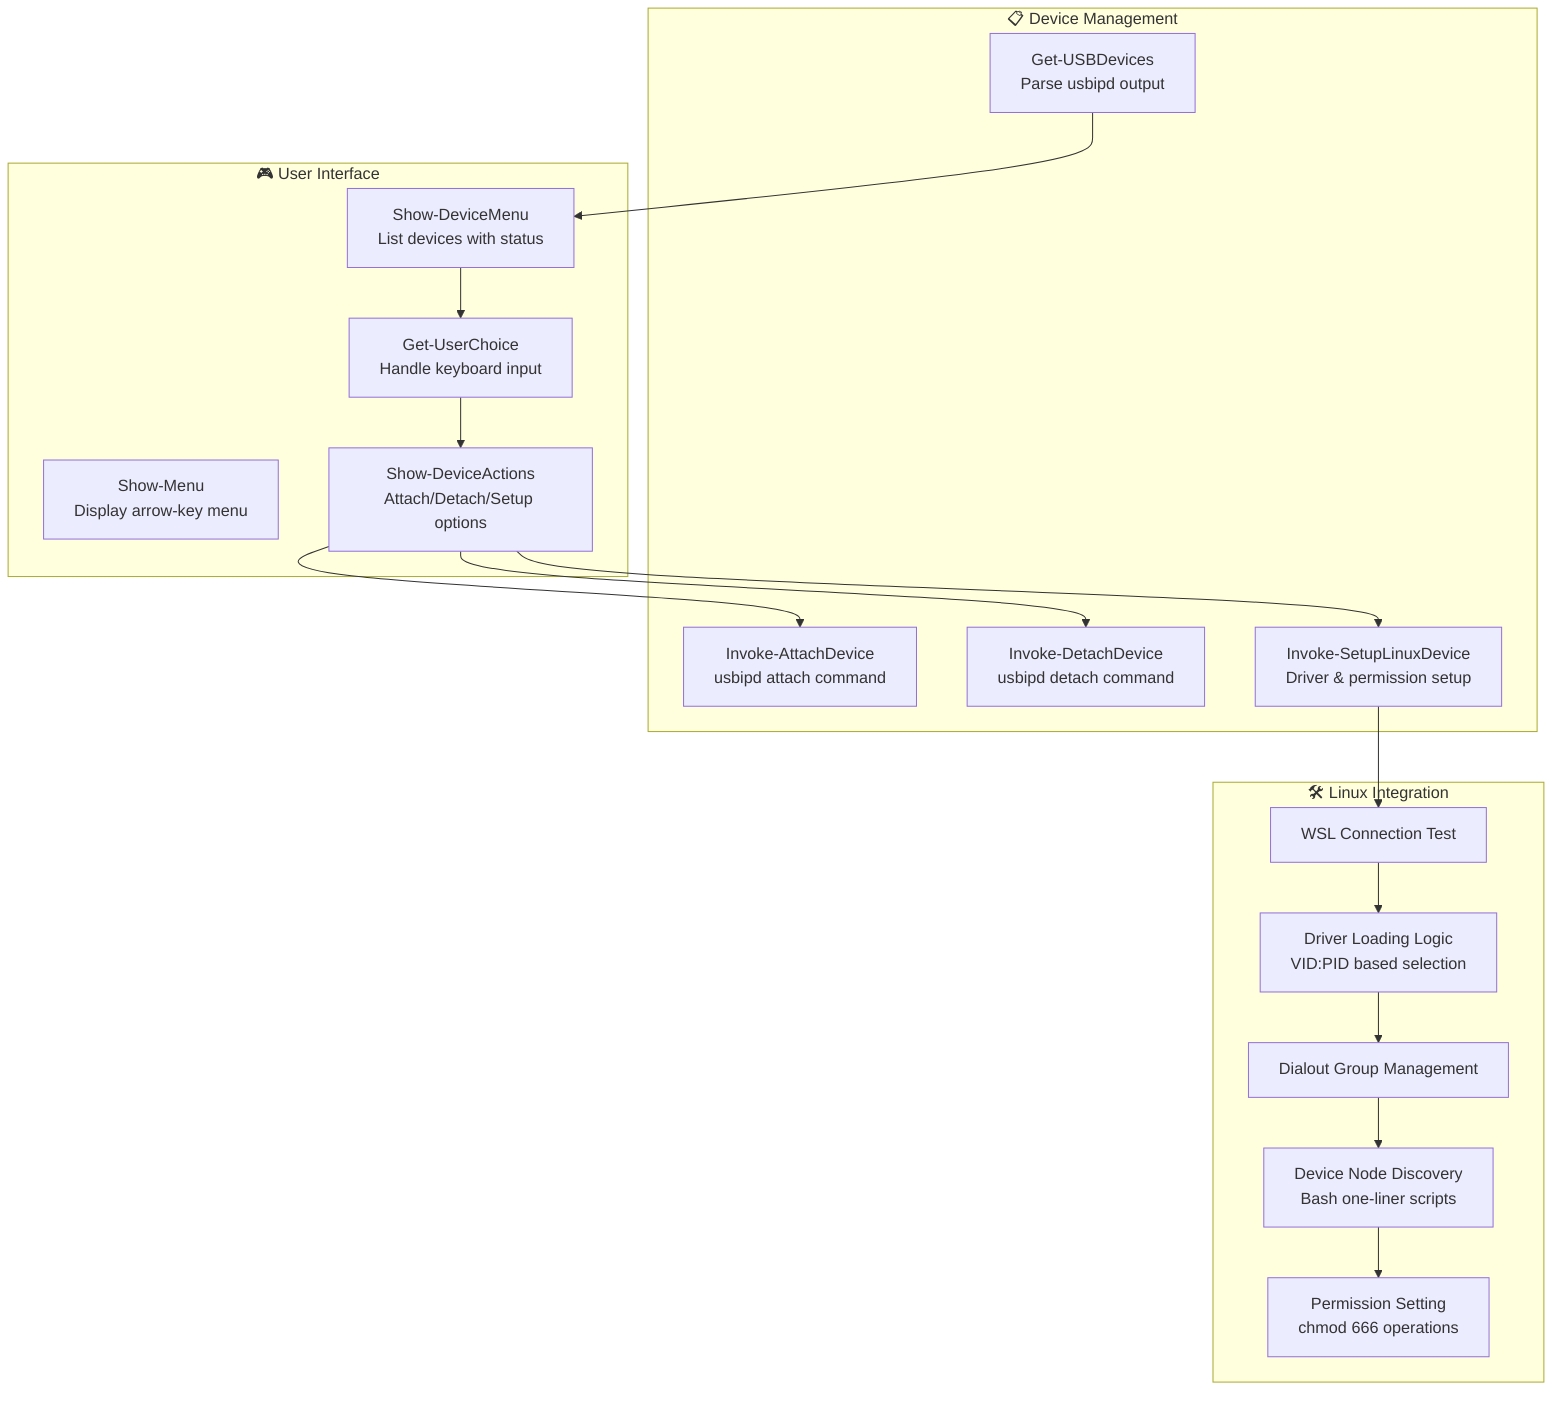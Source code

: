 graph TB
    subgraph "📋 Device Management"
        GetDevices[Get-USBDevices<br/>Parse usbipd output]
        AttachFunc[Invoke-AttachDevice<br/>usbipd attach command]
        DetachFunc[Invoke-DetachDevice<br/>usbipd detach command]
        SetupFunc[Invoke-SetupLinuxDevice<br/>Driver & permission setup]
    end
    
    subgraph "🎮 User Interface"
        ShowMenu[Show-Menu<br/>Display arrow-key menu]
        GetChoice[Get-UserChoice<br/>Handle keyboard input]
        DeviceMenu[Show-DeviceMenu<br/>List devices with status]
        ActionMenu[Show-DeviceActions<br/>Attach/Detach/Setup options]
    end
    
    subgraph "🛠️ Linux Integration"
        WSLTest[WSL Connection Test]
        DriverLoad[Driver Loading Logic<br/>VID:PID based selection]
        GroupMgmt[Dialout Group Management]
        DeviceFind[Device Node Discovery<br/>Bash one-liner scripts]
        PermSet[Permission Setting<br/>chmod 666 operations]
    end
    
    GetDevices --> DeviceMenu
    DeviceMenu --> GetChoice
    GetChoice --> ActionMenu
    ActionMenu --> AttachFunc
    ActionMenu --> DetachFunc
    ActionMenu --> SetupFunc
    
    SetupFunc --> WSLTest
    WSLTest --> DriverLoad
    DriverLoad --> GroupMgmt
    GroupMgmt --> DeviceFind
    DeviceFind --> PermSet